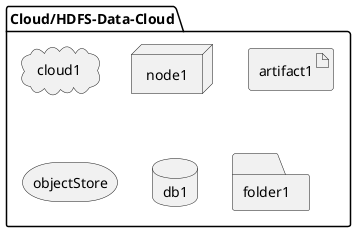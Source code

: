 @startuml

package  "Cloud/HDFS-Data-Cloud" {
  cloud cloud1
  node node1
  artifact artifact1
  storage objectStore
  database db1
  folder folder1
}

@enduml
